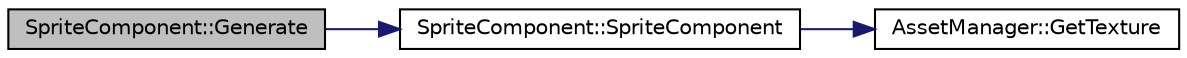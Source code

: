 digraph "SpriteComponent::Generate"
{
  edge [fontname="Helvetica",fontsize="10",labelfontname="Helvetica",labelfontsize="10"];
  node [fontname="Helvetica",fontsize="10",shape=record];
  rankdir="LR";
  Node1 [label="SpriteComponent::Generate",height=0.2,width=0.4,color="black", fillcolor="grey75", style="filled", fontcolor="black"];
  Node1 -> Node2 [color="midnightblue",fontsize="10",style="solid",fontname="Helvetica"];
  Node2 [label="SpriteComponent::SpriteComponent",height=0.2,width=0.4,color="black", fillcolor="white", style="filled",URL="$class_sprite_component.html#aa4a6a76bb20de19ca77ea85fae8a5b0e"];
  Node2 -> Node3 [color="midnightblue",fontsize="10",style="solid",fontname="Helvetica"];
  Node3 [label="AssetManager::GetTexture",height=0.2,width=0.4,color="black", fillcolor="white", style="filled",URL="$class_asset_manager.html#ad559f4c28f82f5cf5b3cd2753cbd9f3b"];
}
